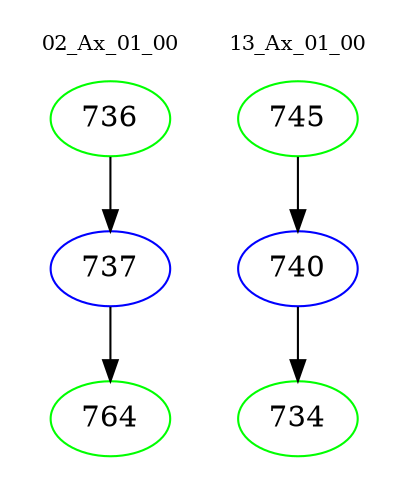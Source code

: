 digraph{
subgraph cluster_0 {
color = white
label = "02_Ax_01_00";
fontsize=10;
T0_736 [label="736", color="green"]
T0_736 -> T0_737 [color="black"]
T0_737 [label="737", color="blue"]
T0_737 -> T0_764 [color="black"]
T0_764 [label="764", color="green"]
}
subgraph cluster_1 {
color = white
label = "13_Ax_01_00";
fontsize=10;
T1_745 [label="745", color="green"]
T1_745 -> T1_740 [color="black"]
T1_740 [label="740", color="blue"]
T1_740 -> T1_734 [color="black"]
T1_734 [label="734", color="green"]
}
}
